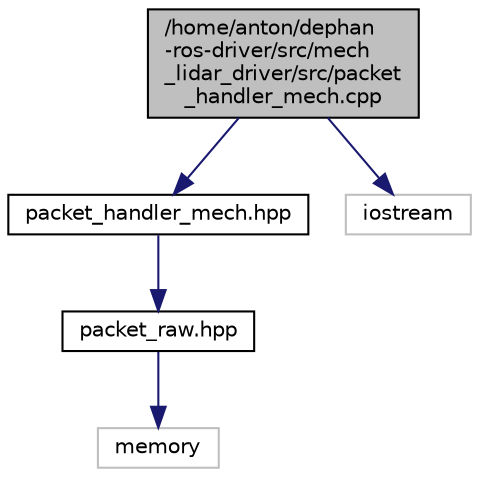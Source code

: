 digraph "/home/anton/dephan-ros-driver/src/mech_lidar_driver/src/packet_handler_mech.cpp"
{
 // LATEX_PDF_SIZE
  edge [fontname="Helvetica",fontsize="10",labelfontname="Helvetica",labelfontsize="10"];
  node [fontname="Helvetica",fontsize="10",shape=record];
  Node1 [label="/home/anton/dephan\l-ros-driver/src/mech\l_lidar_driver/src/packet\l_handler_mech.cpp",height=0.2,width=0.4,color="black", fillcolor="grey75", style="filled", fontcolor="black",tooltip="Raw packets handler class for mechanical LiDar."];
  Node1 -> Node2 [color="midnightblue",fontsize="10",style="solid",fontname="Helvetica"];
  Node2 [label="packet_handler_mech.hpp",height=0.2,width=0.4,color="black", fillcolor="white", style="filled",URL="$packet__handler__mech_8hpp.html",tooltip="Raw packets handler class for mechanical LiDar."];
  Node2 -> Node3 [color="midnightblue",fontsize="10",style="solid",fontname="Helvetica"];
  Node3 [label="packet_raw.hpp",height=0.2,width=0.4,color="black", fillcolor="white", style="filled",URL="$packet__raw_8hpp_source.html",tooltip=" "];
  Node3 -> Node4 [color="midnightblue",fontsize="10",style="solid",fontname="Helvetica"];
  Node4 [label="memory",height=0.2,width=0.4,color="grey75", fillcolor="white", style="filled",tooltip=" "];
  Node1 -> Node5 [color="midnightblue",fontsize="10",style="solid",fontname="Helvetica"];
  Node5 [label="iostream",height=0.2,width=0.4,color="grey75", fillcolor="white", style="filled",tooltip=" "];
}
